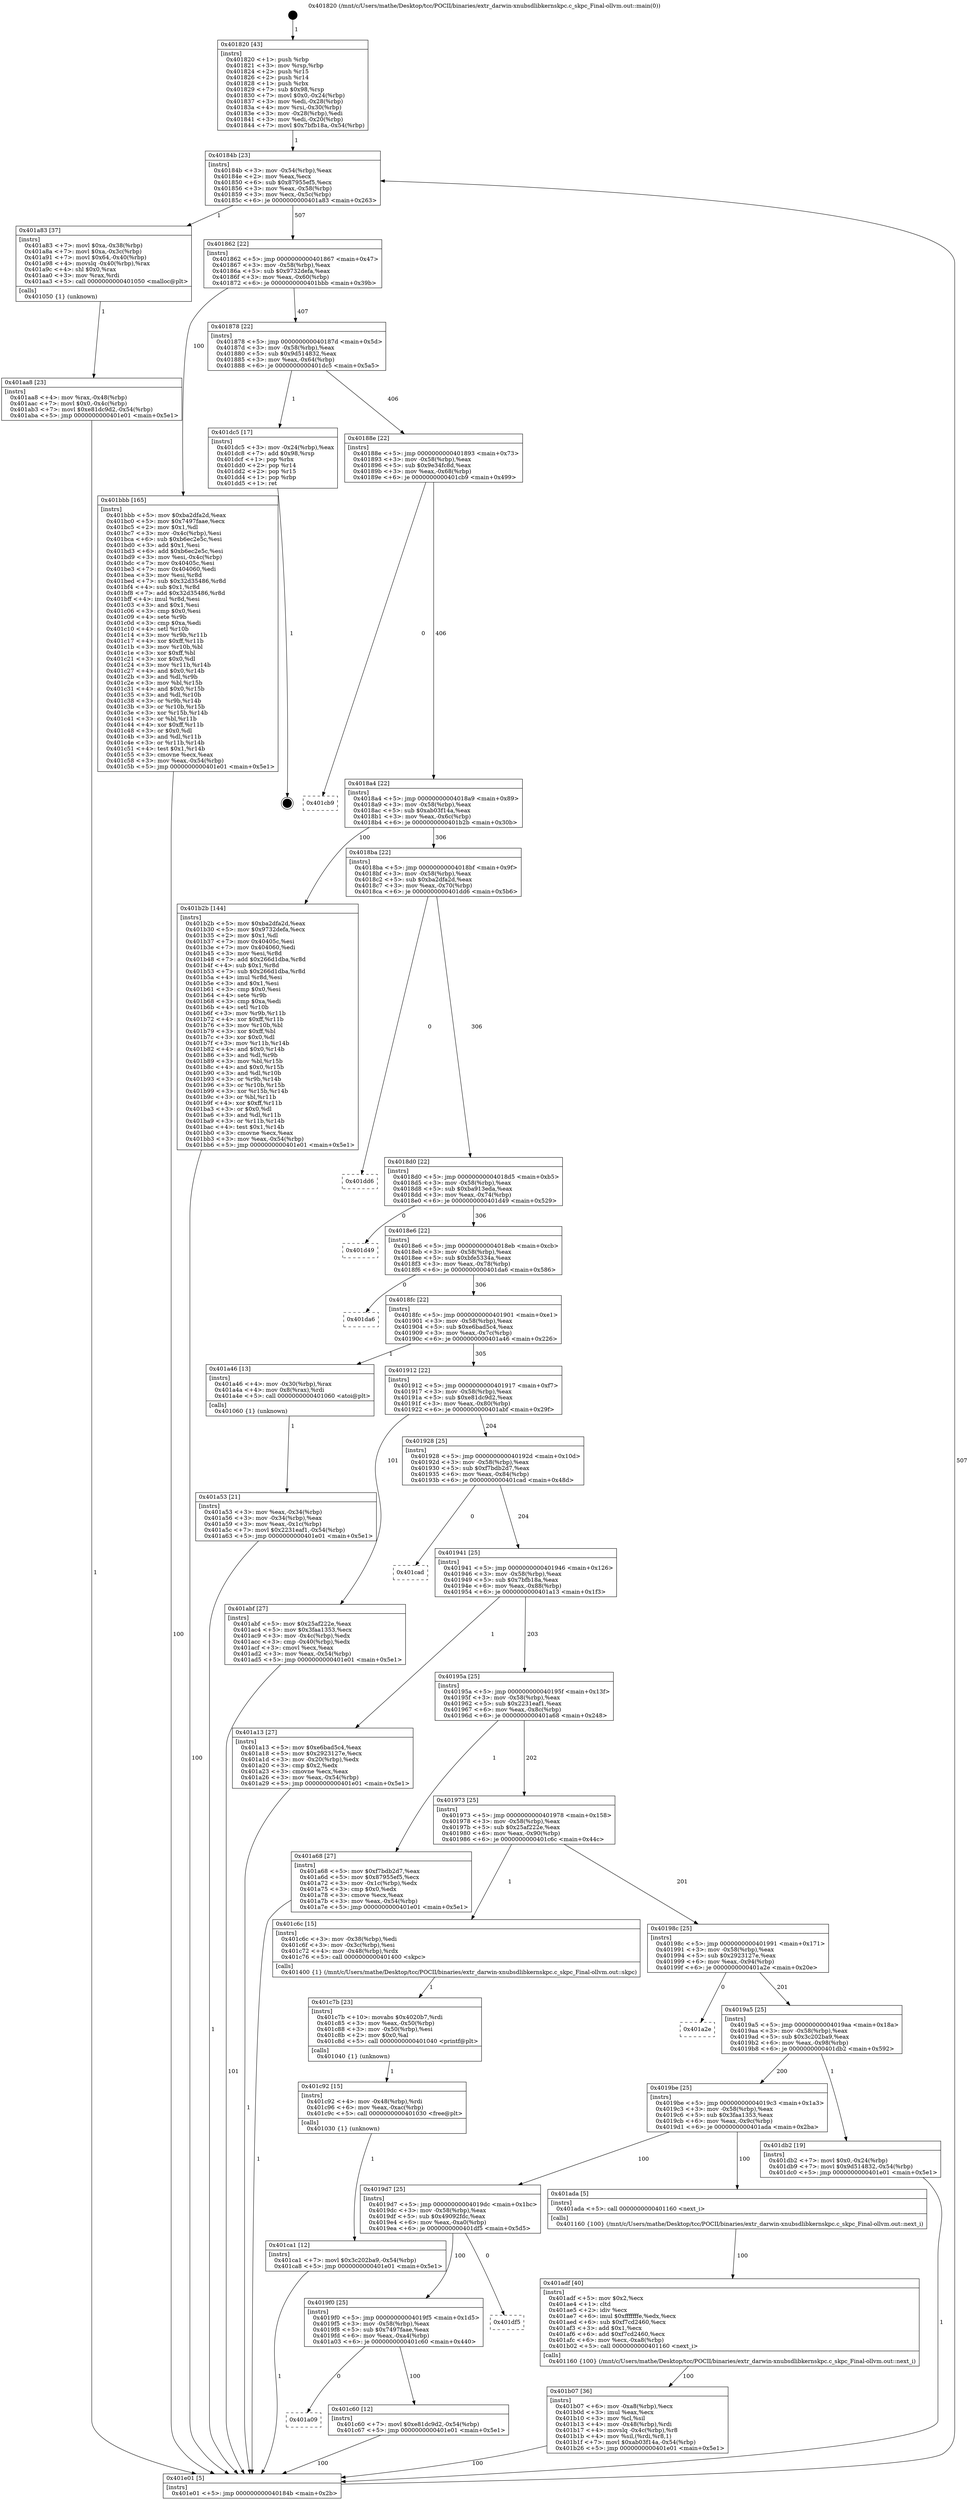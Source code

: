 digraph "0x401820" {
  label = "0x401820 (/mnt/c/Users/mathe/Desktop/tcc/POCII/binaries/extr_darwin-xnubsdlibkernskpc.c_skpc_Final-ollvm.out::main(0))"
  labelloc = "t"
  node[shape=record]

  Entry [label="",width=0.3,height=0.3,shape=circle,fillcolor=black,style=filled]
  "0x40184b" [label="{
     0x40184b [23]\l
     | [instrs]\l
     &nbsp;&nbsp;0x40184b \<+3\>: mov -0x54(%rbp),%eax\l
     &nbsp;&nbsp;0x40184e \<+2\>: mov %eax,%ecx\l
     &nbsp;&nbsp;0x401850 \<+6\>: sub $0x87955ef5,%ecx\l
     &nbsp;&nbsp;0x401856 \<+3\>: mov %eax,-0x58(%rbp)\l
     &nbsp;&nbsp;0x401859 \<+3\>: mov %ecx,-0x5c(%rbp)\l
     &nbsp;&nbsp;0x40185c \<+6\>: je 0000000000401a83 \<main+0x263\>\l
  }"]
  "0x401a83" [label="{
     0x401a83 [37]\l
     | [instrs]\l
     &nbsp;&nbsp;0x401a83 \<+7\>: movl $0xa,-0x38(%rbp)\l
     &nbsp;&nbsp;0x401a8a \<+7\>: movl $0xa,-0x3c(%rbp)\l
     &nbsp;&nbsp;0x401a91 \<+7\>: movl $0x64,-0x40(%rbp)\l
     &nbsp;&nbsp;0x401a98 \<+4\>: movslq -0x40(%rbp),%rax\l
     &nbsp;&nbsp;0x401a9c \<+4\>: shl $0x0,%rax\l
     &nbsp;&nbsp;0x401aa0 \<+3\>: mov %rax,%rdi\l
     &nbsp;&nbsp;0x401aa3 \<+5\>: call 0000000000401050 \<malloc@plt\>\l
     | [calls]\l
     &nbsp;&nbsp;0x401050 \{1\} (unknown)\l
  }"]
  "0x401862" [label="{
     0x401862 [22]\l
     | [instrs]\l
     &nbsp;&nbsp;0x401862 \<+5\>: jmp 0000000000401867 \<main+0x47\>\l
     &nbsp;&nbsp;0x401867 \<+3\>: mov -0x58(%rbp),%eax\l
     &nbsp;&nbsp;0x40186a \<+5\>: sub $0x9732defa,%eax\l
     &nbsp;&nbsp;0x40186f \<+3\>: mov %eax,-0x60(%rbp)\l
     &nbsp;&nbsp;0x401872 \<+6\>: je 0000000000401bbb \<main+0x39b\>\l
  }"]
  Exit [label="",width=0.3,height=0.3,shape=circle,fillcolor=black,style=filled,peripheries=2]
  "0x401bbb" [label="{
     0x401bbb [165]\l
     | [instrs]\l
     &nbsp;&nbsp;0x401bbb \<+5\>: mov $0xba2dfa2d,%eax\l
     &nbsp;&nbsp;0x401bc0 \<+5\>: mov $0x7497faae,%ecx\l
     &nbsp;&nbsp;0x401bc5 \<+2\>: mov $0x1,%dl\l
     &nbsp;&nbsp;0x401bc7 \<+3\>: mov -0x4c(%rbp),%esi\l
     &nbsp;&nbsp;0x401bca \<+6\>: sub $0xb6ec2e5c,%esi\l
     &nbsp;&nbsp;0x401bd0 \<+3\>: add $0x1,%esi\l
     &nbsp;&nbsp;0x401bd3 \<+6\>: add $0xb6ec2e5c,%esi\l
     &nbsp;&nbsp;0x401bd9 \<+3\>: mov %esi,-0x4c(%rbp)\l
     &nbsp;&nbsp;0x401bdc \<+7\>: mov 0x40405c,%esi\l
     &nbsp;&nbsp;0x401be3 \<+7\>: mov 0x404060,%edi\l
     &nbsp;&nbsp;0x401bea \<+3\>: mov %esi,%r8d\l
     &nbsp;&nbsp;0x401bed \<+7\>: sub $0x32d35486,%r8d\l
     &nbsp;&nbsp;0x401bf4 \<+4\>: sub $0x1,%r8d\l
     &nbsp;&nbsp;0x401bf8 \<+7\>: add $0x32d35486,%r8d\l
     &nbsp;&nbsp;0x401bff \<+4\>: imul %r8d,%esi\l
     &nbsp;&nbsp;0x401c03 \<+3\>: and $0x1,%esi\l
     &nbsp;&nbsp;0x401c06 \<+3\>: cmp $0x0,%esi\l
     &nbsp;&nbsp;0x401c09 \<+4\>: sete %r9b\l
     &nbsp;&nbsp;0x401c0d \<+3\>: cmp $0xa,%edi\l
     &nbsp;&nbsp;0x401c10 \<+4\>: setl %r10b\l
     &nbsp;&nbsp;0x401c14 \<+3\>: mov %r9b,%r11b\l
     &nbsp;&nbsp;0x401c17 \<+4\>: xor $0xff,%r11b\l
     &nbsp;&nbsp;0x401c1b \<+3\>: mov %r10b,%bl\l
     &nbsp;&nbsp;0x401c1e \<+3\>: xor $0xff,%bl\l
     &nbsp;&nbsp;0x401c21 \<+3\>: xor $0x0,%dl\l
     &nbsp;&nbsp;0x401c24 \<+3\>: mov %r11b,%r14b\l
     &nbsp;&nbsp;0x401c27 \<+4\>: and $0x0,%r14b\l
     &nbsp;&nbsp;0x401c2b \<+3\>: and %dl,%r9b\l
     &nbsp;&nbsp;0x401c2e \<+3\>: mov %bl,%r15b\l
     &nbsp;&nbsp;0x401c31 \<+4\>: and $0x0,%r15b\l
     &nbsp;&nbsp;0x401c35 \<+3\>: and %dl,%r10b\l
     &nbsp;&nbsp;0x401c38 \<+3\>: or %r9b,%r14b\l
     &nbsp;&nbsp;0x401c3b \<+3\>: or %r10b,%r15b\l
     &nbsp;&nbsp;0x401c3e \<+3\>: xor %r15b,%r14b\l
     &nbsp;&nbsp;0x401c41 \<+3\>: or %bl,%r11b\l
     &nbsp;&nbsp;0x401c44 \<+4\>: xor $0xff,%r11b\l
     &nbsp;&nbsp;0x401c48 \<+3\>: or $0x0,%dl\l
     &nbsp;&nbsp;0x401c4b \<+3\>: and %dl,%r11b\l
     &nbsp;&nbsp;0x401c4e \<+3\>: or %r11b,%r14b\l
     &nbsp;&nbsp;0x401c51 \<+4\>: test $0x1,%r14b\l
     &nbsp;&nbsp;0x401c55 \<+3\>: cmovne %ecx,%eax\l
     &nbsp;&nbsp;0x401c58 \<+3\>: mov %eax,-0x54(%rbp)\l
     &nbsp;&nbsp;0x401c5b \<+5\>: jmp 0000000000401e01 \<main+0x5e1\>\l
  }"]
  "0x401878" [label="{
     0x401878 [22]\l
     | [instrs]\l
     &nbsp;&nbsp;0x401878 \<+5\>: jmp 000000000040187d \<main+0x5d\>\l
     &nbsp;&nbsp;0x40187d \<+3\>: mov -0x58(%rbp),%eax\l
     &nbsp;&nbsp;0x401880 \<+5\>: sub $0x9d514832,%eax\l
     &nbsp;&nbsp;0x401885 \<+3\>: mov %eax,-0x64(%rbp)\l
     &nbsp;&nbsp;0x401888 \<+6\>: je 0000000000401dc5 \<main+0x5a5\>\l
  }"]
  "0x401ca1" [label="{
     0x401ca1 [12]\l
     | [instrs]\l
     &nbsp;&nbsp;0x401ca1 \<+7\>: movl $0x3c202ba9,-0x54(%rbp)\l
     &nbsp;&nbsp;0x401ca8 \<+5\>: jmp 0000000000401e01 \<main+0x5e1\>\l
  }"]
  "0x401dc5" [label="{
     0x401dc5 [17]\l
     | [instrs]\l
     &nbsp;&nbsp;0x401dc5 \<+3\>: mov -0x24(%rbp),%eax\l
     &nbsp;&nbsp;0x401dc8 \<+7\>: add $0x98,%rsp\l
     &nbsp;&nbsp;0x401dcf \<+1\>: pop %rbx\l
     &nbsp;&nbsp;0x401dd0 \<+2\>: pop %r14\l
     &nbsp;&nbsp;0x401dd2 \<+2\>: pop %r15\l
     &nbsp;&nbsp;0x401dd4 \<+1\>: pop %rbp\l
     &nbsp;&nbsp;0x401dd5 \<+1\>: ret\l
  }"]
  "0x40188e" [label="{
     0x40188e [22]\l
     | [instrs]\l
     &nbsp;&nbsp;0x40188e \<+5\>: jmp 0000000000401893 \<main+0x73\>\l
     &nbsp;&nbsp;0x401893 \<+3\>: mov -0x58(%rbp),%eax\l
     &nbsp;&nbsp;0x401896 \<+5\>: sub $0x9e34fc8d,%eax\l
     &nbsp;&nbsp;0x40189b \<+3\>: mov %eax,-0x68(%rbp)\l
     &nbsp;&nbsp;0x40189e \<+6\>: je 0000000000401cb9 \<main+0x499\>\l
  }"]
  "0x401c92" [label="{
     0x401c92 [15]\l
     | [instrs]\l
     &nbsp;&nbsp;0x401c92 \<+4\>: mov -0x48(%rbp),%rdi\l
     &nbsp;&nbsp;0x401c96 \<+6\>: mov %eax,-0xac(%rbp)\l
     &nbsp;&nbsp;0x401c9c \<+5\>: call 0000000000401030 \<free@plt\>\l
     | [calls]\l
     &nbsp;&nbsp;0x401030 \{1\} (unknown)\l
  }"]
  "0x401cb9" [label="{
     0x401cb9\l
  }", style=dashed]
  "0x4018a4" [label="{
     0x4018a4 [22]\l
     | [instrs]\l
     &nbsp;&nbsp;0x4018a4 \<+5\>: jmp 00000000004018a9 \<main+0x89\>\l
     &nbsp;&nbsp;0x4018a9 \<+3\>: mov -0x58(%rbp),%eax\l
     &nbsp;&nbsp;0x4018ac \<+5\>: sub $0xab03f14a,%eax\l
     &nbsp;&nbsp;0x4018b1 \<+3\>: mov %eax,-0x6c(%rbp)\l
     &nbsp;&nbsp;0x4018b4 \<+6\>: je 0000000000401b2b \<main+0x30b\>\l
  }"]
  "0x401c7b" [label="{
     0x401c7b [23]\l
     | [instrs]\l
     &nbsp;&nbsp;0x401c7b \<+10\>: movabs $0x4020b7,%rdi\l
     &nbsp;&nbsp;0x401c85 \<+3\>: mov %eax,-0x50(%rbp)\l
     &nbsp;&nbsp;0x401c88 \<+3\>: mov -0x50(%rbp),%esi\l
     &nbsp;&nbsp;0x401c8b \<+2\>: mov $0x0,%al\l
     &nbsp;&nbsp;0x401c8d \<+5\>: call 0000000000401040 \<printf@plt\>\l
     | [calls]\l
     &nbsp;&nbsp;0x401040 \{1\} (unknown)\l
  }"]
  "0x401b2b" [label="{
     0x401b2b [144]\l
     | [instrs]\l
     &nbsp;&nbsp;0x401b2b \<+5\>: mov $0xba2dfa2d,%eax\l
     &nbsp;&nbsp;0x401b30 \<+5\>: mov $0x9732defa,%ecx\l
     &nbsp;&nbsp;0x401b35 \<+2\>: mov $0x1,%dl\l
     &nbsp;&nbsp;0x401b37 \<+7\>: mov 0x40405c,%esi\l
     &nbsp;&nbsp;0x401b3e \<+7\>: mov 0x404060,%edi\l
     &nbsp;&nbsp;0x401b45 \<+3\>: mov %esi,%r8d\l
     &nbsp;&nbsp;0x401b48 \<+7\>: add $0x266d1dba,%r8d\l
     &nbsp;&nbsp;0x401b4f \<+4\>: sub $0x1,%r8d\l
     &nbsp;&nbsp;0x401b53 \<+7\>: sub $0x266d1dba,%r8d\l
     &nbsp;&nbsp;0x401b5a \<+4\>: imul %r8d,%esi\l
     &nbsp;&nbsp;0x401b5e \<+3\>: and $0x1,%esi\l
     &nbsp;&nbsp;0x401b61 \<+3\>: cmp $0x0,%esi\l
     &nbsp;&nbsp;0x401b64 \<+4\>: sete %r9b\l
     &nbsp;&nbsp;0x401b68 \<+3\>: cmp $0xa,%edi\l
     &nbsp;&nbsp;0x401b6b \<+4\>: setl %r10b\l
     &nbsp;&nbsp;0x401b6f \<+3\>: mov %r9b,%r11b\l
     &nbsp;&nbsp;0x401b72 \<+4\>: xor $0xff,%r11b\l
     &nbsp;&nbsp;0x401b76 \<+3\>: mov %r10b,%bl\l
     &nbsp;&nbsp;0x401b79 \<+3\>: xor $0xff,%bl\l
     &nbsp;&nbsp;0x401b7c \<+3\>: xor $0x0,%dl\l
     &nbsp;&nbsp;0x401b7f \<+3\>: mov %r11b,%r14b\l
     &nbsp;&nbsp;0x401b82 \<+4\>: and $0x0,%r14b\l
     &nbsp;&nbsp;0x401b86 \<+3\>: and %dl,%r9b\l
     &nbsp;&nbsp;0x401b89 \<+3\>: mov %bl,%r15b\l
     &nbsp;&nbsp;0x401b8c \<+4\>: and $0x0,%r15b\l
     &nbsp;&nbsp;0x401b90 \<+3\>: and %dl,%r10b\l
     &nbsp;&nbsp;0x401b93 \<+3\>: or %r9b,%r14b\l
     &nbsp;&nbsp;0x401b96 \<+3\>: or %r10b,%r15b\l
     &nbsp;&nbsp;0x401b99 \<+3\>: xor %r15b,%r14b\l
     &nbsp;&nbsp;0x401b9c \<+3\>: or %bl,%r11b\l
     &nbsp;&nbsp;0x401b9f \<+4\>: xor $0xff,%r11b\l
     &nbsp;&nbsp;0x401ba3 \<+3\>: or $0x0,%dl\l
     &nbsp;&nbsp;0x401ba6 \<+3\>: and %dl,%r11b\l
     &nbsp;&nbsp;0x401ba9 \<+3\>: or %r11b,%r14b\l
     &nbsp;&nbsp;0x401bac \<+4\>: test $0x1,%r14b\l
     &nbsp;&nbsp;0x401bb0 \<+3\>: cmovne %ecx,%eax\l
     &nbsp;&nbsp;0x401bb3 \<+3\>: mov %eax,-0x54(%rbp)\l
     &nbsp;&nbsp;0x401bb6 \<+5\>: jmp 0000000000401e01 \<main+0x5e1\>\l
  }"]
  "0x4018ba" [label="{
     0x4018ba [22]\l
     | [instrs]\l
     &nbsp;&nbsp;0x4018ba \<+5\>: jmp 00000000004018bf \<main+0x9f\>\l
     &nbsp;&nbsp;0x4018bf \<+3\>: mov -0x58(%rbp),%eax\l
     &nbsp;&nbsp;0x4018c2 \<+5\>: sub $0xba2dfa2d,%eax\l
     &nbsp;&nbsp;0x4018c7 \<+3\>: mov %eax,-0x70(%rbp)\l
     &nbsp;&nbsp;0x4018ca \<+6\>: je 0000000000401dd6 \<main+0x5b6\>\l
  }"]
  "0x401a09" [label="{
     0x401a09\l
  }", style=dashed]
  "0x401dd6" [label="{
     0x401dd6\l
  }", style=dashed]
  "0x4018d0" [label="{
     0x4018d0 [22]\l
     | [instrs]\l
     &nbsp;&nbsp;0x4018d0 \<+5\>: jmp 00000000004018d5 \<main+0xb5\>\l
     &nbsp;&nbsp;0x4018d5 \<+3\>: mov -0x58(%rbp),%eax\l
     &nbsp;&nbsp;0x4018d8 \<+5\>: sub $0xba913eda,%eax\l
     &nbsp;&nbsp;0x4018dd \<+3\>: mov %eax,-0x74(%rbp)\l
     &nbsp;&nbsp;0x4018e0 \<+6\>: je 0000000000401d49 \<main+0x529\>\l
  }"]
  "0x401c60" [label="{
     0x401c60 [12]\l
     | [instrs]\l
     &nbsp;&nbsp;0x401c60 \<+7\>: movl $0xe81dc9d2,-0x54(%rbp)\l
     &nbsp;&nbsp;0x401c67 \<+5\>: jmp 0000000000401e01 \<main+0x5e1\>\l
  }"]
  "0x401d49" [label="{
     0x401d49\l
  }", style=dashed]
  "0x4018e6" [label="{
     0x4018e6 [22]\l
     | [instrs]\l
     &nbsp;&nbsp;0x4018e6 \<+5\>: jmp 00000000004018eb \<main+0xcb\>\l
     &nbsp;&nbsp;0x4018eb \<+3\>: mov -0x58(%rbp),%eax\l
     &nbsp;&nbsp;0x4018ee \<+5\>: sub $0xbfe5334a,%eax\l
     &nbsp;&nbsp;0x4018f3 \<+3\>: mov %eax,-0x78(%rbp)\l
     &nbsp;&nbsp;0x4018f6 \<+6\>: je 0000000000401da6 \<main+0x586\>\l
  }"]
  "0x4019f0" [label="{
     0x4019f0 [25]\l
     | [instrs]\l
     &nbsp;&nbsp;0x4019f0 \<+5\>: jmp 00000000004019f5 \<main+0x1d5\>\l
     &nbsp;&nbsp;0x4019f5 \<+3\>: mov -0x58(%rbp),%eax\l
     &nbsp;&nbsp;0x4019f8 \<+5\>: sub $0x7497faae,%eax\l
     &nbsp;&nbsp;0x4019fd \<+6\>: mov %eax,-0xa4(%rbp)\l
     &nbsp;&nbsp;0x401a03 \<+6\>: je 0000000000401c60 \<main+0x440\>\l
  }"]
  "0x401da6" [label="{
     0x401da6\l
  }", style=dashed]
  "0x4018fc" [label="{
     0x4018fc [22]\l
     | [instrs]\l
     &nbsp;&nbsp;0x4018fc \<+5\>: jmp 0000000000401901 \<main+0xe1\>\l
     &nbsp;&nbsp;0x401901 \<+3\>: mov -0x58(%rbp),%eax\l
     &nbsp;&nbsp;0x401904 \<+5\>: sub $0xe6bad5c4,%eax\l
     &nbsp;&nbsp;0x401909 \<+3\>: mov %eax,-0x7c(%rbp)\l
     &nbsp;&nbsp;0x40190c \<+6\>: je 0000000000401a46 \<main+0x226\>\l
  }"]
  "0x401df5" [label="{
     0x401df5\l
  }", style=dashed]
  "0x401a46" [label="{
     0x401a46 [13]\l
     | [instrs]\l
     &nbsp;&nbsp;0x401a46 \<+4\>: mov -0x30(%rbp),%rax\l
     &nbsp;&nbsp;0x401a4a \<+4\>: mov 0x8(%rax),%rdi\l
     &nbsp;&nbsp;0x401a4e \<+5\>: call 0000000000401060 \<atoi@plt\>\l
     | [calls]\l
     &nbsp;&nbsp;0x401060 \{1\} (unknown)\l
  }"]
  "0x401912" [label="{
     0x401912 [22]\l
     | [instrs]\l
     &nbsp;&nbsp;0x401912 \<+5\>: jmp 0000000000401917 \<main+0xf7\>\l
     &nbsp;&nbsp;0x401917 \<+3\>: mov -0x58(%rbp),%eax\l
     &nbsp;&nbsp;0x40191a \<+5\>: sub $0xe81dc9d2,%eax\l
     &nbsp;&nbsp;0x40191f \<+3\>: mov %eax,-0x80(%rbp)\l
     &nbsp;&nbsp;0x401922 \<+6\>: je 0000000000401abf \<main+0x29f\>\l
  }"]
  "0x401b07" [label="{
     0x401b07 [36]\l
     | [instrs]\l
     &nbsp;&nbsp;0x401b07 \<+6\>: mov -0xa8(%rbp),%ecx\l
     &nbsp;&nbsp;0x401b0d \<+3\>: imul %eax,%ecx\l
     &nbsp;&nbsp;0x401b10 \<+3\>: mov %cl,%sil\l
     &nbsp;&nbsp;0x401b13 \<+4\>: mov -0x48(%rbp),%rdi\l
     &nbsp;&nbsp;0x401b17 \<+4\>: movslq -0x4c(%rbp),%r8\l
     &nbsp;&nbsp;0x401b1b \<+4\>: mov %sil,(%rdi,%r8,1)\l
     &nbsp;&nbsp;0x401b1f \<+7\>: movl $0xab03f14a,-0x54(%rbp)\l
     &nbsp;&nbsp;0x401b26 \<+5\>: jmp 0000000000401e01 \<main+0x5e1\>\l
  }"]
  "0x401abf" [label="{
     0x401abf [27]\l
     | [instrs]\l
     &nbsp;&nbsp;0x401abf \<+5\>: mov $0x25af222e,%eax\l
     &nbsp;&nbsp;0x401ac4 \<+5\>: mov $0x3faa1353,%ecx\l
     &nbsp;&nbsp;0x401ac9 \<+3\>: mov -0x4c(%rbp),%edx\l
     &nbsp;&nbsp;0x401acc \<+3\>: cmp -0x40(%rbp),%edx\l
     &nbsp;&nbsp;0x401acf \<+3\>: cmovl %ecx,%eax\l
     &nbsp;&nbsp;0x401ad2 \<+3\>: mov %eax,-0x54(%rbp)\l
     &nbsp;&nbsp;0x401ad5 \<+5\>: jmp 0000000000401e01 \<main+0x5e1\>\l
  }"]
  "0x401928" [label="{
     0x401928 [25]\l
     | [instrs]\l
     &nbsp;&nbsp;0x401928 \<+5\>: jmp 000000000040192d \<main+0x10d\>\l
     &nbsp;&nbsp;0x40192d \<+3\>: mov -0x58(%rbp),%eax\l
     &nbsp;&nbsp;0x401930 \<+5\>: sub $0xf7bdb2d7,%eax\l
     &nbsp;&nbsp;0x401935 \<+6\>: mov %eax,-0x84(%rbp)\l
     &nbsp;&nbsp;0x40193b \<+6\>: je 0000000000401cad \<main+0x48d\>\l
  }"]
  "0x401adf" [label="{
     0x401adf [40]\l
     | [instrs]\l
     &nbsp;&nbsp;0x401adf \<+5\>: mov $0x2,%ecx\l
     &nbsp;&nbsp;0x401ae4 \<+1\>: cltd\l
     &nbsp;&nbsp;0x401ae5 \<+2\>: idiv %ecx\l
     &nbsp;&nbsp;0x401ae7 \<+6\>: imul $0xfffffffe,%edx,%ecx\l
     &nbsp;&nbsp;0x401aed \<+6\>: sub $0xf7cd2460,%ecx\l
     &nbsp;&nbsp;0x401af3 \<+3\>: add $0x1,%ecx\l
     &nbsp;&nbsp;0x401af6 \<+6\>: add $0xf7cd2460,%ecx\l
     &nbsp;&nbsp;0x401afc \<+6\>: mov %ecx,-0xa8(%rbp)\l
     &nbsp;&nbsp;0x401b02 \<+5\>: call 0000000000401160 \<next_i\>\l
     | [calls]\l
     &nbsp;&nbsp;0x401160 \{100\} (/mnt/c/Users/mathe/Desktop/tcc/POCII/binaries/extr_darwin-xnubsdlibkernskpc.c_skpc_Final-ollvm.out::next_i)\l
  }"]
  "0x401cad" [label="{
     0x401cad\l
  }", style=dashed]
  "0x401941" [label="{
     0x401941 [25]\l
     | [instrs]\l
     &nbsp;&nbsp;0x401941 \<+5\>: jmp 0000000000401946 \<main+0x126\>\l
     &nbsp;&nbsp;0x401946 \<+3\>: mov -0x58(%rbp),%eax\l
     &nbsp;&nbsp;0x401949 \<+5\>: sub $0x7bfb18a,%eax\l
     &nbsp;&nbsp;0x40194e \<+6\>: mov %eax,-0x88(%rbp)\l
     &nbsp;&nbsp;0x401954 \<+6\>: je 0000000000401a13 \<main+0x1f3\>\l
  }"]
  "0x4019d7" [label="{
     0x4019d7 [25]\l
     | [instrs]\l
     &nbsp;&nbsp;0x4019d7 \<+5\>: jmp 00000000004019dc \<main+0x1bc\>\l
     &nbsp;&nbsp;0x4019dc \<+3\>: mov -0x58(%rbp),%eax\l
     &nbsp;&nbsp;0x4019df \<+5\>: sub $0x49092fdc,%eax\l
     &nbsp;&nbsp;0x4019e4 \<+6\>: mov %eax,-0xa0(%rbp)\l
     &nbsp;&nbsp;0x4019ea \<+6\>: je 0000000000401df5 \<main+0x5d5\>\l
  }"]
  "0x401a13" [label="{
     0x401a13 [27]\l
     | [instrs]\l
     &nbsp;&nbsp;0x401a13 \<+5\>: mov $0xe6bad5c4,%eax\l
     &nbsp;&nbsp;0x401a18 \<+5\>: mov $0x2923127e,%ecx\l
     &nbsp;&nbsp;0x401a1d \<+3\>: mov -0x20(%rbp),%edx\l
     &nbsp;&nbsp;0x401a20 \<+3\>: cmp $0x2,%edx\l
     &nbsp;&nbsp;0x401a23 \<+3\>: cmovne %ecx,%eax\l
     &nbsp;&nbsp;0x401a26 \<+3\>: mov %eax,-0x54(%rbp)\l
     &nbsp;&nbsp;0x401a29 \<+5\>: jmp 0000000000401e01 \<main+0x5e1\>\l
  }"]
  "0x40195a" [label="{
     0x40195a [25]\l
     | [instrs]\l
     &nbsp;&nbsp;0x40195a \<+5\>: jmp 000000000040195f \<main+0x13f\>\l
     &nbsp;&nbsp;0x40195f \<+3\>: mov -0x58(%rbp),%eax\l
     &nbsp;&nbsp;0x401962 \<+5\>: sub $0x2231eaf1,%eax\l
     &nbsp;&nbsp;0x401967 \<+6\>: mov %eax,-0x8c(%rbp)\l
     &nbsp;&nbsp;0x40196d \<+6\>: je 0000000000401a68 \<main+0x248\>\l
  }"]
  "0x401e01" [label="{
     0x401e01 [5]\l
     | [instrs]\l
     &nbsp;&nbsp;0x401e01 \<+5\>: jmp 000000000040184b \<main+0x2b\>\l
  }"]
  "0x401820" [label="{
     0x401820 [43]\l
     | [instrs]\l
     &nbsp;&nbsp;0x401820 \<+1\>: push %rbp\l
     &nbsp;&nbsp;0x401821 \<+3\>: mov %rsp,%rbp\l
     &nbsp;&nbsp;0x401824 \<+2\>: push %r15\l
     &nbsp;&nbsp;0x401826 \<+2\>: push %r14\l
     &nbsp;&nbsp;0x401828 \<+1\>: push %rbx\l
     &nbsp;&nbsp;0x401829 \<+7\>: sub $0x98,%rsp\l
     &nbsp;&nbsp;0x401830 \<+7\>: movl $0x0,-0x24(%rbp)\l
     &nbsp;&nbsp;0x401837 \<+3\>: mov %edi,-0x28(%rbp)\l
     &nbsp;&nbsp;0x40183a \<+4\>: mov %rsi,-0x30(%rbp)\l
     &nbsp;&nbsp;0x40183e \<+3\>: mov -0x28(%rbp),%edi\l
     &nbsp;&nbsp;0x401841 \<+3\>: mov %edi,-0x20(%rbp)\l
     &nbsp;&nbsp;0x401844 \<+7\>: movl $0x7bfb18a,-0x54(%rbp)\l
  }"]
  "0x401a53" [label="{
     0x401a53 [21]\l
     | [instrs]\l
     &nbsp;&nbsp;0x401a53 \<+3\>: mov %eax,-0x34(%rbp)\l
     &nbsp;&nbsp;0x401a56 \<+3\>: mov -0x34(%rbp),%eax\l
     &nbsp;&nbsp;0x401a59 \<+3\>: mov %eax,-0x1c(%rbp)\l
     &nbsp;&nbsp;0x401a5c \<+7\>: movl $0x2231eaf1,-0x54(%rbp)\l
     &nbsp;&nbsp;0x401a63 \<+5\>: jmp 0000000000401e01 \<main+0x5e1\>\l
  }"]
  "0x401ada" [label="{
     0x401ada [5]\l
     | [instrs]\l
     &nbsp;&nbsp;0x401ada \<+5\>: call 0000000000401160 \<next_i\>\l
     | [calls]\l
     &nbsp;&nbsp;0x401160 \{100\} (/mnt/c/Users/mathe/Desktop/tcc/POCII/binaries/extr_darwin-xnubsdlibkernskpc.c_skpc_Final-ollvm.out::next_i)\l
  }"]
  "0x401a68" [label="{
     0x401a68 [27]\l
     | [instrs]\l
     &nbsp;&nbsp;0x401a68 \<+5\>: mov $0xf7bdb2d7,%eax\l
     &nbsp;&nbsp;0x401a6d \<+5\>: mov $0x87955ef5,%ecx\l
     &nbsp;&nbsp;0x401a72 \<+3\>: mov -0x1c(%rbp),%edx\l
     &nbsp;&nbsp;0x401a75 \<+3\>: cmp $0x0,%edx\l
     &nbsp;&nbsp;0x401a78 \<+3\>: cmove %ecx,%eax\l
     &nbsp;&nbsp;0x401a7b \<+3\>: mov %eax,-0x54(%rbp)\l
     &nbsp;&nbsp;0x401a7e \<+5\>: jmp 0000000000401e01 \<main+0x5e1\>\l
  }"]
  "0x401973" [label="{
     0x401973 [25]\l
     | [instrs]\l
     &nbsp;&nbsp;0x401973 \<+5\>: jmp 0000000000401978 \<main+0x158\>\l
     &nbsp;&nbsp;0x401978 \<+3\>: mov -0x58(%rbp),%eax\l
     &nbsp;&nbsp;0x40197b \<+5\>: sub $0x25af222e,%eax\l
     &nbsp;&nbsp;0x401980 \<+6\>: mov %eax,-0x90(%rbp)\l
     &nbsp;&nbsp;0x401986 \<+6\>: je 0000000000401c6c \<main+0x44c\>\l
  }"]
  "0x401aa8" [label="{
     0x401aa8 [23]\l
     | [instrs]\l
     &nbsp;&nbsp;0x401aa8 \<+4\>: mov %rax,-0x48(%rbp)\l
     &nbsp;&nbsp;0x401aac \<+7\>: movl $0x0,-0x4c(%rbp)\l
     &nbsp;&nbsp;0x401ab3 \<+7\>: movl $0xe81dc9d2,-0x54(%rbp)\l
     &nbsp;&nbsp;0x401aba \<+5\>: jmp 0000000000401e01 \<main+0x5e1\>\l
  }"]
  "0x4019be" [label="{
     0x4019be [25]\l
     | [instrs]\l
     &nbsp;&nbsp;0x4019be \<+5\>: jmp 00000000004019c3 \<main+0x1a3\>\l
     &nbsp;&nbsp;0x4019c3 \<+3\>: mov -0x58(%rbp),%eax\l
     &nbsp;&nbsp;0x4019c6 \<+5\>: sub $0x3faa1353,%eax\l
     &nbsp;&nbsp;0x4019cb \<+6\>: mov %eax,-0x9c(%rbp)\l
     &nbsp;&nbsp;0x4019d1 \<+6\>: je 0000000000401ada \<main+0x2ba\>\l
  }"]
  "0x401c6c" [label="{
     0x401c6c [15]\l
     | [instrs]\l
     &nbsp;&nbsp;0x401c6c \<+3\>: mov -0x38(%rbp),%edi\l
     &nbsp;&nbsp;0x401c6f \<+3\>: mov -0x3c(%rbp),%esi\l
     &nbsp;&nbsp;0x401c72 \<+4\>: mov -0x48(%rbp),%rdx\l
     &nbsp;&nbsp;0x401c76 \<+5\>: call 0000000000401400 \<skpc\>\l
     | [calls]\l
     &nbsp;&nbsp;0x401400 \{1\} (/mnt/c/Users/mathe/Desktop/tcc/POCII/binaries/extr_darwin-xnubsdlibkernskpc.c_skpc_Final-ollvm.out::skpc)\l
  }"]
  "0x40198c" [label="{
     0x40198c [25]\l
     | [instrs]\l
     &nbsp;&nbsp;0x40198c \<+5\>: jmp 0000000000401991 \<main+0x171\>\l
     &nbsp;&nbsp;0x401991 \<+3\>: mov -0x58(%rbp),%eax\l
     &nbsp;&nbsp;0x401994 \<+5\>: sub $0x2923127e,%eax\l
     &nbsp;&nbsp;0x401999 \<+6\>: mov %eax,-0x94(%rbp)\l
     &nbsp;&nbsp;0x40199f \<+6\>: je 0000000000401a2e \<main+0x20e\>\l
  }"]
  "0x401db2" [label="{
     0x401db2 [19]\l
     | [instrs]\l
     &nbsp;&nbsp;0x401db2 \<+7\>: movl $0x0,-0x24(%rbp)\l
     &nbsp;&nbsp;0x401db9 \<+7\>: movl $0x9d514832,-0x54(%rbp)\l
     &nbsp;&nbsp;0x401dc0 \<+5\>: jmp 0000000000401e01 \<main+0x5e1\>\l
  }"]
  "0x401a2e" [label="{
     0x401a2e\l
  }", style=dashed]
  "0x4019a5" [label="{
     0x4019a5 [25]\l
     | [instrs]\l
     &nbsp;&nbsp;0x4019a5 \<+5\>: jmp 00000000004019aa \<main+0x18a\>\l
     &nbsp;&nbsp;0x4019aa \<+3\>: mov -0x58(%rbp),%eax\l
     &nbsp;&nbsp;0x4019ad \<+5\>: sub $0x3c202ba9,%eax\l
     &nbsp;&nbsp;0x4019b2 \<+6\>: mov %eax,-0x98(%rbp)\l
     &nbsp;&nbsp;0x4019b8 \<+6\>: je 0000000000401db2 \<main+0x592\>\l
  }"]
  Entry -> "0x401820" [label=" 1"]
  "0x40184b" -> "0x401a83" [label=" 1"]
  "0x40184b" -> "0x401862" [label=" 507"]
  "0x401dc5" -> Exit [label=" 1"]
  "0x401862" -> "0x401bbb" [label=" 100"]
  "0x401862" -> "0x401878" [label=" 407"]
  "0x401db2" -> "0x401e01" [label=" 1"]
  "0x401878" -> "0x401dc5" [label=" 1"]
  "0x401878" -> "0x40188e" [label=" 406"]
  "0x401ca1" -> "0x401e01" [label=" 1"]
  "0x40188e" -> "0x401cb9" [label=" 0"]
  "0x40188e" -> "0x4018a4" [label=" 406"]
  "0x401c92" -> "0x401ca1" [label=" 1"]
  "0x4018a4" -> "0x401b2b" [label=" 100"]
  "0x4018a4" -> "0x4018ba" [label=" 306"]
  "0x401c7b" -> "0x401c92" [label=" 1"]
  "0x4018ba" -> "0x401dd6" [label=" 0"]
  "0x4018ba" -> "0x4018d0" [label=" 306"]
  "0x401c6c" -> "0x401c7b" [label=" 1"]
  "0x4018d0" -> "0x401d49" [label=" 0"]
  "0x4018d0" -> "0x4018e6" [label=" 306"]
  "0x401c60" -> "0x401e01" [label=" 100"]
  "0x4018e6" -> "0x401da6" [label=" 0"]
  "0x4018e6" -> "0x4018fc" [label=" 306"]
  "0x4019f0" -> "0x401c60" [label=" 100"]
  "0x4018fc" -> "0x401a46" [label=" 1"]
  "0x4018fc" -> "0x401912" [label=" 305"]
  "0x4019f0" -> "0x401a09" [label=" 0"]
  "0x401912" -> "0x401abf" [label=" 101"]
  "0x401912" -> "0x401928" [label=" 204"]
  "0x4019d7" -> "0x401df5" [label=" 0"]
  "0x401928" -> "0x401cad" [label=" 0"]
  "0x401928" -> "0x401941" [label=" 204"]
  "0x4019d7" -> "0x4019f0" [label=" 100"]
  "0x401941" -> "0x401a13" [label=" 1"]
  "0x401941" -> "0x40195a" [label=" 203"]
  "0x401a13" -> "0x401e01" [label=" 1"]
  "0x401820" -> "0x40184b" [label=" 1"]
  "0x401e01" -> "0x40184b" [label=" 507"]
  "0x401a46" -> "0x401a53" [label=" 1"]
  "0x401a53" -> "0x401e01" [label=" 1"]
  "0x401bbb" -> "0x401e01" [label=" 100"]
  "0x40195a" -> "0x401a68" [label=" 1"]
  "0x40195a" -> "0x401973" [label=" 202"]
  "0x401a68" -> "0x401e01" [label=" 1"]
  "0x401a83" -> "0x401aa8" [label=" 1"]
  "0x401aa8" -> "0x401e01" [label=" 1"]
  "0x401abf" -> "0x401e01" [label=" 101"]
  "0x401b2b" -> "0x401e01" [label=" 100"]
  "0x401973" -> "0x401c6c" [label=" 1"]
  "0x401973" -> "0x40198c" [label=" 201"]
  "0x401adf" -> "0x401b07" [label=" 100"]
  "0x40198c" -> "0x401a2e" [label=" 0"]
  "0x40198c" -> "0x4019a5" [label=" 201"]
  "0x401ada" -> "0x401adf" [label=" 100"]
  "0x4019a5" -> "0x401db2" [label=" 1"]
  "0x4019a5" -> "0x4019be" [label=" 200"]
  "0x401b07" -> "0x401e01" [label=" 100"]
  "0x4019be" -> "0x401ada" [label=" 100"]
  "0x4019be" -> "0x4019d7" [label=" 100"]
}
